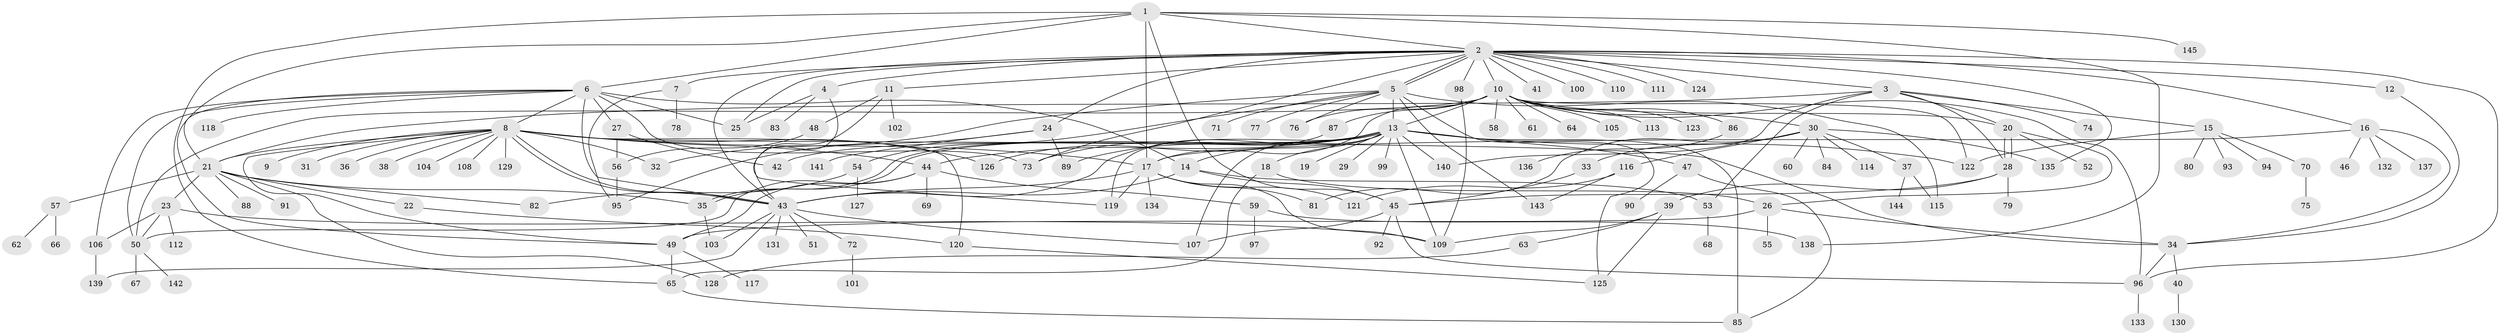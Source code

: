 // coarse degree distribution, {18: 0.023255813953488372, 19: 0.023255813953488372, 8: 0.046511627906976744, 3: 0.11627906976744186, 1: 0.5116279069767442, 6: 0.046511627906976744, 14: 0.023255813953488372, 9: 0.023255813953488372, 5: 0.023255813953488372, 2: 0.16279069767441862}
// Generated by graph-tools (version 1.1) at 2025/18/03/04/25 18:18:06]
// undirected, 145 vertices, 223 edges
graph export_dot {
graph [start="1"]
  node [color=gray90,style=filled];
  1;
  2;
  3;
  4;
  5;
  6;
  7;
  8;
  9;
  10;
  11;
  12;
  13;
  14;
  15;
  16;
  17;
  18;
  19;
  20;
  21;
  22;
  23;
  24;
  25;
  26;
  27;
  28;
  29;
  30;
  31;
  32;
  33;
  34;
  35;
  36;
  37;
  38;
  39;
  40;
  41;
  42;
  43;
  44;
  45;
  46;
  47;
  48;
  49;
  50;
  51;
  52;
  53;
  54;
  55;
  56;
  57;
  58;
  59;
  60;
  61;
  62;
  63;
  64;
  65;
  66;
  67;
  68;
  69;
  70;
  71;
  72;
  73;
  74;
  75;
  76;
  77;
  78;
  79;
  80;
  81;
  82;
  83;
  84;
  85;
  86;
  87;
  88;
  89;
  90;
  91;
  92;
  93;
  94;
  95;
  96;
  97;
  98;
  99;
  100;
  101;
  102;
  103;
  104;
  105;
  106;
  107;
  108;
  109;
  110;
  111;
  112;
  113;
  114;
  115;
  116;
  117;
  118;
  119;
  120;
  121;
  122;
  123;
  124;
  125;
  126;
  127;
  128;
  129;
  130;
  131;
  132;
  133;
  134;
  135;
  136;
  137;
  138;
  139;
  140;
  141;
  142;
  143;
  144;
  145;
  1 -- 2;
  1 -- 6;
  1 -- 17;
  1 -- 21;
  1 -- 45;
  1 -- 65;
  1 -- 138;
  1 -- 145;
  2 -- 3;
  2 -- 4;
  2 -- 5;
  2 -- 5;
  2 -- 7;
  2 -- 10;
  2 -- 11;
  2 -- 12;
  2 -- 16;
  2 -- 24;
  2 -- 25;
  2 -- 41;
  2 -- 43;
  2 -- 73;
  2 -- 96;
  2 -- 98;
  2 -- 100;
  2 -- 110;
  2 -- 111;
  2 -- 124;
  2 -- 135;
  3 -- 15;
  3 -- 20;
  3 -- 21;
  3 -- 28;
  3 -- 53;
  3 -- 74;
  3 -- 140;
  4 -- 25;
  4 -- 83;
  4 -- 119;
  5 -- 13;
  5 -- 32;
  5 -- 54;
  5 -- 71;
  5 -- 76;
  5 -- 77;
  5 -- 115;
  5 -- 125;
  5 -- 143;
  6 -- 8;
  6 -- 14;
  6 -- 25;
  6 -- 27;
  6 -- 43;
  6 -- 49;
  6 -- 50;
  6 -- 73;
  6 -- 106;
  6 -- 118;
  7 -- 78;
  7 -- 95;
  8 -- 9;
  8 -- 17;
  8 -- 21;
  8 -- 31;
  8 -- 32;
  8 -- 34;
  8 -- 36;
  8 -- 38;
  8 -- 43;
  8 -- 43;
  8 -- 44;
  8 -- 49;
  8 -- 104;
  8 -- 108;
  8 -- 120;
  8 -- 126;
  8 -- 129;
  10 -- 13;
  10 -- 17;
  10 -- 20;
  10 -- 30;
  10 -- 50;
  10 -- 58;
  10 -- 61;
  10 -- 64;
  10 -- 76;
  10 -- 86;
  10 -- 87;
  10 -- 96;
  10 -- 105;
  10 -- 113;
  10 -- 122;
  10 -- 123;
  11 -- 43;
  11 -- 48;
  11 -- 102;
  12 -- 34;
  13 -- 14;
  13 -- 18;
  13 -- 19;
  13 -- 29;
  13 -- 35;
  13 -- 35;
  13 -- 42;
  13 -- 43;
  13 -- 44;
  13 -- 47;
  13 -- 73;
  13 -- 85;
  13 -- 89;
  13 -- 99;
  13 -- 107;
  13 -- 109;
  13 -- 119;
  13 -- 122;
  13 -- 140;
  14 -- 43;
  14 -- 45;
  14 -- 53;
  15 -- 70;
  15 -- 80;
  15 -- 93;
  15 -- 94;
  15 -- 122;
  16 -- 17;
  16 -- 34;
  16 -- 46;
  16 -- 132;
  16 -- 137;
  17 -- 43;
  17 -- 81;
  17 -- 109;
  17 -- 119;
  17 -- 121;
  17 -- 134;
  18 -- 26;
  18 -- 65;
  20 -- 26;
  20 -- 28;
  20 -- 28;
  20 -- 52;
  21 -- 22;
  21 -- 23;
  21 -- 35;
  21 -- 57;
  21 -- 82;
  21 -- 88;
  21 -- 91;
  21 -- 128;
  22 -- 120;
  23 -- 50;
  23 -- 106;
  23 -- 109;
  23 -- 112;
  24 -- 89;
  24 -- 95;
  24 -- 141;
  26 -- 34;
  26 -- 49;
  26 -- 55;
  27 -- 42;
  27 -- 56;
  28 -- 39;
  28 -- 45;
  28 -- 79;
  30 -- 33;
  30 -- 37;
  30 -- 60;
  30 -- 81;
  30 -- 84;
  30 -- 114;
  30 -- 116;
  30 -- 135;
  33 -- 45;
  34 -- 40;
  34 -- 96;
  35 -- 103;
  37 -- 115;
  37 -- 144;
  39 -- 63;
  39 -- 109;
  39 -- 125;
  40 -- 130;
  43 -- 51;
  43 -- 72;
  43 -- 103;
  43 -- 107;
  43 -- 131;
  43 -- 139;
  44 -- 49;
  44 -- 50;
  44 -- 59;
  44 -- 69;
  45 -- 92;
  45 -- 96;
  45 -- 107;
  47 -- 85;
  47 -- 90;
  48 -- 56;
  49 -- 65;
  49 -- 117;
  50 -- 67;
  50 -- 142;
  53 -- 68;
  54 -- 82;
  54 -- 127;
  56 -- 95;
  57 -- 62;
  57 -- 66;
  59 -- 97;
  59 -- 138;
  63 -- 128;
  65 -- 85;
  70 -- 75;
  72 -- 101;
  86 -- 136;
  87 -- 126;
  96 -- 133;
  98 -- 109;
  106 -- 139;
  116 -- 121;
  116 -- 143;
  120 -- 125;
}
